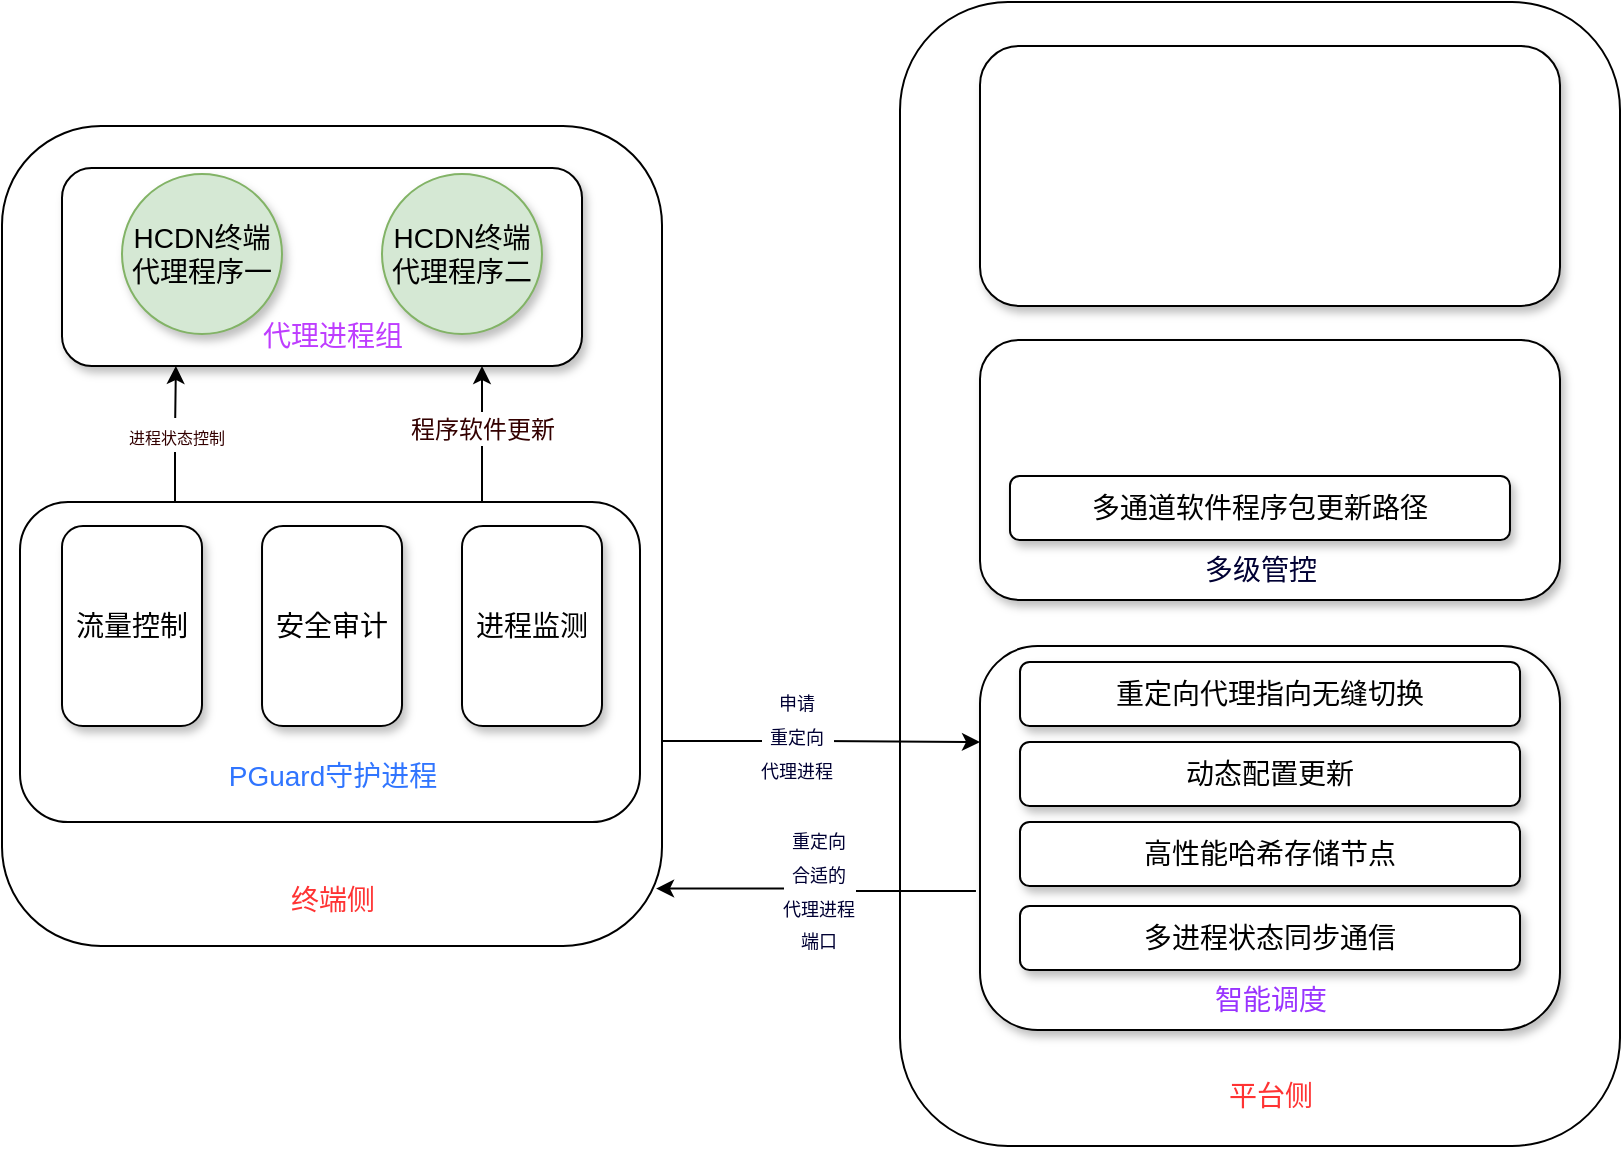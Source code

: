 <mxfile version="20.2.2" type="github">
  <diagram id="UCE1r4CAv3ZGkEFV3aWx" name="第 1 页">
    <mxGraphModel dx="1084" dy="636" grid="1" gridSize="10" guides="1" tooltips="1" connect="1" arrows="1" fold="1" page="1" pageScale="1" pageWidth="827" pageHeight="1169" math="0" shadow="0">
      <root>
        <mxCell id="0" />
        <mxCell id="1" parent="0" />
        <mxCell id="00jFDCK2sOJXdH6hQx0g-1" value="" style="rounded=1;whiteSpace=wrap;html=1;" vertex="1" parent="1">
          <mxGeometry x="11" y="140" width="330" height="410" as="geometry" />
        </mxCell>
        <mxCell id="00jFDCK2sOJXdH6hQx0g-18" value="&lt;font style=&quot;font-size: 8px;&quot; color=&quot;#330000&quot;&gt;进程状态控制&lt;/font&gt;" style="edgeStyle=orthogonalEdgeStyle;rounded=0;orthogonalLoop=1;jettySize=auto;html=1;exitX=0.25;exitY=0;exitDx=0;exitDy=0;entryX=0.219;entryY=1;entryDx=0;entryDy=0;entryPerimeter=0;fontSize=14;fontColor=#BE3DFF;" edge="1" parent="1" source="00jFDCK2sOJXdH6hQx0g-2" target="00jFDCK2sOJXdH6hQx0g-11">
          <mxGeometry relative="1" as="geometry" />
        </mxCell>
        <mxCell id="00jFDCK2sOJXdH6hQx0g-2" value="" style="rounded=1;whiteSpace=wrap;html=1;" vertex="1" parent="1">
          <mxGeometry x="20" y="328" width="310" height="160" as="geometry" />
        </mxCell>
        <mxCell id="00jFDCK2sOJXdH6hQx0g-3" value="&lt;font color=&quot;#ff3333&quot; style=&quot;font-size: 14px;&quot;&gt;终端侧&lt;/font&gt;" style="rounded=1;whiteSpace=wrap;html=1;rotation=0;shadow=1;opacity=0;align=center;direction=south;" vertex="1" parent="1">
          <mxGeometry x="96.63" y="512" width="158.75" height="30" as="geometry" />
        </mxCell>
        <mxCell id="00jFDCK2sOJXdH6hQx0g-5" value="&lt;font color=&quot;#3075ff&quot;&gt;&lt;span style=&quot;font-size: 14px;&quot;&gt;PGuard守护进程&lt;/span&gt;&lt;/font&gt;" style="rounded=1;whiteSpace=wrap;html=1;rotation=0;shadow=1;opacity=0;align=center;direction=south;" vertex="1" parent="1">
          <mxGeometry x="96.63" y="450" width="158.75" height="30" as="geometry" />
        </mxCell>
        <mxCell id="00jFDCK2sOJXdH6hQx0g-7" value="" style="ellipse;whiteSpace=wrap;html=1;aspect=fixed;shadow=1;fontSize=14;fontColor=#3075FF;opacity=0;" vertex="1" parent="1">
          <mxGeometry x="370" y="350" width="80" height="80" as="geometry" />
        </mxCell>
        <mxCell id="00jFDCK2sOJXdH6hQx0g-11" value="" style="rounded=1;whiteSpace=wrap;html=1;shadow=1;fontSize=14;fontColor=#3075FF;" vertex="1" parent="1">
          <mxGeometry x="41" y="161" width="260" height="99" as="geometry" />
        </mxCell>
        <mxCell id="00jFDCK2sOJXdH6hQx0g-8" value="HCDN终端代理程序一" style="ellipse;whiteSpace=wrap;html=1;aspect=fixed;shadow=1;fontSize=14;fillColor=#d5e8d4;strokeColor=#82b366;" vertex="1" parent="1">
          <mxGeometry x="71" y="164" width="80" height="80" as="geometry" />
        </mxCell>
        <mxCell id="00jFDCK2sOJXdH6hQx0g-9" value="HCDN终端代理程序二" style="ellipse;whiteSpace=wrap;html=1;aspect=fixed;shadow=1;fontSize=14;fillColor=#d5e8d4;strokeColor=#82b366;" vertex="1" parent="1">
          <mxGeometry x="201" y="164" width="80" height="80" as="geometry" />
        </mxCell>
        <mxCell id="00jFDCK2sOJXdH6hQx0g-13" value="&lt;span style=&quot;font-size: 14px;&quot;&gt;&lt;font color=&quot;#be3dff&quot;&gt;代理进程组&lt;/font&gt;&lt;/span&gt;" style="rounded=1;whiteSpace=wrap;html=1;rotation=0;shadow=1;opacity=0;align=center;direction=south;" vertex="1" parent="1">
          <mxGeometry x="96.63" y="230" width="158.75" height="30" as="geometry" />
        </mxCell>
        <mxCell id="00jFDCK2sOJXdH6hQx0g-20" style="edgeStyle=orthogonalEdgeStyle;rounded=0;orthogonalLoop=1;jettySize=auto;html=1;fontSize=14;fontColor=#BE3DFF;" edge="1" parent="1">
          <mxGeometry relative="1" as="geometry">
            <mxPoint x="251" y="328" as="sourcePoint" />
            <mxPoint x="251" y="260" as="targetPoint" />
            <Array as="points">
              <mxPoint x="251" y="328" />
              <mxPoint x="251" y="260" />
            </Array>
          </mxGeometry>
        </mxCell>
        <mxCell id="00jFDCK2sOJXdH6hQx0g-21" value="&lt;font style=&quot;font-size: 12px;&quot;&gt;程序软件更新&lt;/font&gt;" style="edgeLabel;html=1;align=center;verticalAlign=middle;resizable=0;points=[];fontSize=14;fontColor=#330000;" vertex="1" connectable="0" parent="00jFDCK2sOJXdH6hQx0g-20">
          <mxGeometry x="0.088" relative="1" as="geometry">
            <mxPoint as="offset" />
          </mxGeometry>
        </mxCell>
        <mxCell id="00jFDCK2sOJXdH6hQx0g-22" value="&lt;font color=&quot;#000000&quot; style=&quot;font-size: 14px;&quot;&gt;流量控制&lt;/font&gt;" style="rounded=1;whiteSpace=wrap;html=1;shadow=1;fontSize=12;fontColor=#330000;" vertex="1" parent="1">
          <mxGeometry x="41" y="340" width="70" height="100" as="geometry" />
        </mxCell>
        <mxCell id="00jFDCK2sOJXdH6hQx0g-23" value="&lt;font color=&quot;#000000&quot; style=&quot;font-size: 14px;&quot;&gt;安全审计&lt;/font&gt;" style="rounded=1;whiteSpace=wrap;html=1;shadow=1;fontSize=12;fontColor=#330000;" vertex="1" parent="1">
          <mxGeometry x="141.01" y="340" width="70" height="100" as="geometry" />
        </mxCell>
        <mxCell id="00jFDCK2sOJXdH6hQx0g-24" value="&lt;font color=&quot;#000000&quot; style=&quot;font-size: 14px;&quot;&gt;进程监测&lt;/font&gt;" style="rounded=1;whiteSpace=wrap;html=1;shadow=1;fontSize=12;fontColor=#330000;" vertex="1" parent="1">
          <mxGeometry x="241" y="340" width="70" height="100" as="geometry" />
        </mxCell>
        <mxCell id="00jFDCK2sOJXdH6hQx0g-25" value="" style="rounded=1;whiteSpace=wrap;html=1;" vertex="1" parent="1">
          <mxGeometry x="460" y="78" width="360" height="572" as="geometry" />
        </mxCell>
        <mxCell id="00jFDCK2sOJXdH6hQx0g-26" value="" style="rounded=1;whiteSpace=wrap;html=1;shadow=1;fontSize=12;fontColor=#330000;" vertex="1" parent="1">
          <mxGeometry x="500" y="100" width="290" height="130" as="geometry" />
        </mxCell>
        <mxCell id="00jFDCK2sOJXdH6hQx0g-27" value="" style="rounded=1;whiteSpace=wrap;html=1;shadow=1;fontSize=12;fontColor=#330000;" vertex="1" parent="1">
          <mxGeometry x="500" y="247" width="290" height="130" as="geometry" />
        </mxCell>
        <mxCell id="00jFDCK2sOJXdH6hQx0g-39" value="&lt;font style=&quot;font-size: 9px;&quot;&gt;重定向&lt;br&gt;合适的&lt;br&gt;代理进程&lt;br&gt;端口&lt;/font&gt;" style="edgeStyle=orthogonalEdgeStyle;rounded=0;orthogonalLoop=1;jettySize=auto;html=1;exitX=-0.007;exitY=0.638;exitDx=0;exitDy=0;entryX=0.991;entryY=0.93;entryDx=0;entryDy=0;entryPerimeter=0;fontSize=14;fontColor=#000033;exitPerimeter=0;" edge="1" parent="1" source="00jFDCK2sOJXdH6hQx0g-28" target="00jFDCK2sOJXdH6hQx0g-1">
          <mxGeometry relative="1" as="geometry" />
        </mxCell>
        <mxCell id="00jFDCK2sOJXdH6hQx0g-28" value="" style="rounded=1;whiteSpace=wrap;html=1;shadow=1;fontSize=12;fontColor=#330000;" vertex="1" parent="1">
          <mxGeometry x="500" y="400" width="290" height="192" as="geometry" />
        </mxCell>
        <mxCell id="00jFDCK2sOJXdH6hQx0g-29" value="&lt;font color=&quot;#ff3333&quot;&gt;&lt;span style=&quot;font-size: 14px;&quot;&gt;平台侧&lt;/span&gt;&lt;/font&gt;" style="rounded=1;whiteSpace=wrap;html=1;rotation=0;shadow=1;opacity=0;align=center;direction=south;" vertex="1" parent="1">
          <mxGeometry x="565.63" y="610" width="158.75" height="30" as="geometry" />
        </mxCell>
        <mxCell id="00jFDCK2sOJXdH6hQx0g-30" value="&lt;span style=&quot;font-size: 14px;&quot;&gt;&lt;font color=&quot;#9933ff&quot;&gt;智能调度&lt;/font&gt;&lt;/span&gt;" style="rounded=1;whiteSpace=wrap;html=1;rotation=0;shadow=1;opacity=0;align=center;direction=south;" vertex="1" parent="1">
          <mxGeometry x="565.63" y="562" width="158.75" height="30" as="geometry" />
        </mxCell>
        <mxCell id="00jFDCK2sOJXdH6hQx0g-31" value="&lt;font color=&quot;#000000&quot;&gt;&lt;span style=&quot;font-size: 14px;&quot;&gt;多进程状态同步通信&lt;/span&gt;&lt;/font&gt;" style="rounded=1;whiteSpace=wrap;html=1;shadow=1;fontSize=12;fontColor=#330000;" vertex="1" parent="1">
          <mxGeometry x="520" y="530" width="250" height="32" as="geometry" />
        </mxCell>
        <mxCell id="00jFDCK2sOJXdH6hQx0g-32" value="&lt;font color=&quot;#000000&quot;&gt;&lt;span style=&quot;font-size: 14px;&quot;&gt;高性能哈希存储节点&lt;/span&gt;&lt;/font&gt;" style="rounded=1;whiteSpace=wrap;html=1;shadow=1;fontSize=12;fontColor=#330000;" vertex="1" parent="1">
          <mxGeometry x="520" y="488" width="250" height="32" as="geometry" />
        </mxCell>
        <mxCell id="00jFDCK2sOJXdH6hQx0g-33" value="&lt;font color=&quot;#000000&quot;&gt;&lt;span style=&quot;font-size: 14px;&quot;&gt;动态配置更新&lt;/span&gt;&lt;/font&gt;" style="rounded=1;whiteSpace=wrap;html=1;shadow=1;fontSize=12;fontColor=#330000;" vertex="1" parent="1">
          <mxGeometry x="520.01" y="448" width="250" height="32" as="geometry" />
        </mxCell>
        <mxCell id="00jFDCK2sOJXdH6hQx0g-34" value="&lt;font color=&quot;#000000&quot;&gt;&lt;span style=&quot;font-size: 14px;&quot;&gt;重定向代理指向无缝切换&lt;/span&gt;&lt;/font&gt;" style="rounded=1;whiteSpace=wrap;html=1;shadow=1;fontSize=12;fontColor=#330000;" vertex="1" parent="1">
          <mxGeometry x="520.01" y="408" width="250" height="32" as="geometry" />
        </mxCell>
        <mxCell id="00jFDCK2sOJXdH6hQx0g-36" value="&lt;span style=&quot;font-size: 14px;&quot;&gt;&lt;font color=&quot;#000033&quot;&gt;多级管控&lt;/font&gt;&lt;/span&gt;" style="rounded=1;whiteSpace=wrap;html=1;rotation=0;shadow=1;opacity=0;align=center;direction=south;" vertex="1" parent="1">
          <mxGeometry x="560.62" y="347" width="158.75" height="30" as="geometry" />
        </mxCell>
        <mxCell id="00jFDCK2sOJXdH6hQx0g-37" style="edgeStyle=orthogonalEdgeStyle;rounded=0;orthogonalLoop=1;jettySize=auto;html=1;fontSize=14;fontColor=#000033;entryX=0;entryY=0.25;entryDx=0;entryDy=0;exitX=1;exitY=0.75;exitDx=0;exitDy=0;" edge="1" parent="1" source="00jFDCK2sOJXdH6hQx0g-1" target="00jFDCK2sOJXdH6hQx0g-28">
          <mxGeometry relative="1" as="geometry" />
        </mxCell>
        <mxCell id="00jFDCK2sOJXdH6hQx0g-38" value="&lt;font style=&quot;font-size: 9px;&quot;&gt;申请&lt;br&gt;重定向&lt;br&gt;代理进程&lt;/font&gt;" style="edgeLabel;html=1;align=center;verticalAlign=middle;resizable=0;points=[];fontSize=14;fontColor=#000033;" vertex="1" connectable="0" parent="00jFDCK2sOJXdH6hQx0g-37">
          <mxGeometry x="-0.718" y="4" relative="1" as="geometry">
            <mxPoint x="44" as="offset" />
          </mxGeometry>
        </mxCell>
        <mxCell id="00jFDCK2sOJXdH6hQx0g-40" value="&lt;font color=&quot;#000000&quot;&gt;&lt;span style=&quot;font-size: 14px;&quot;&gt;多通道软件程序包更新路径&lt;/span&gt;&lt;/font&gt;" style="rounded=1;whiteSpace=wrap;html=1;shadow=1;fontSize=12;fontColor=#330000;" vertex="1" parent="1">
          <mxGeometry x="514.99" y="315" width="250" height="32" as="geometry" />
        </mxCell>
      </root>
    </mxGraphModel>
  </diagram>
</mxfile>
